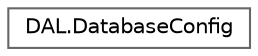 digraph "Graphical Class Hierarchy"
{
 // LATEX_PDF_SIZE
  bgcolor="transparent";
  edge [fontname=Helvetica,fontsize=10,labelfontname=Helvetica,labelfontsize=10];
  node [fontname=Helvetica,fontsize=10,shape=box,height=0.2,width=0.4];
  rankdir="LR";
  Node0 [id="Node000000",label="DAL.DatabaseConfig",height=0.2,width=0.4,color="grey40", fillcolor="white", style="filled",URL="$class_d_a_l_1_1_database_config.html",tooltip=" "];
}
